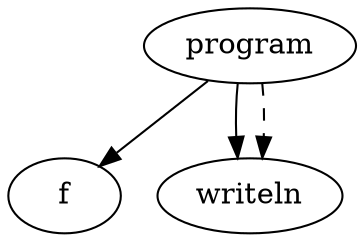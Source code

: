 digraph call_graph {
  program;
  program -> f;
  program -> writeln;
  program -> writeln [ style = dashed ];
}

